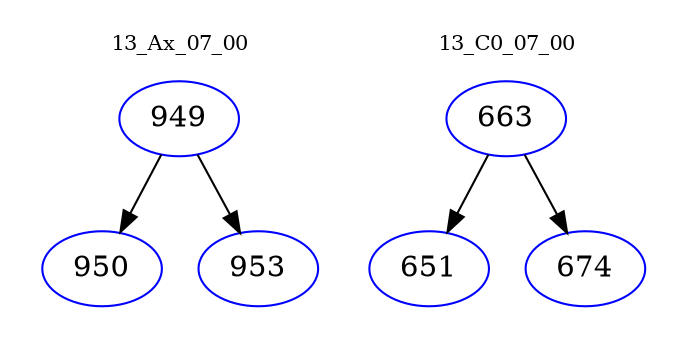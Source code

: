 digraph{
subgraph cluster_0 {
color = white
label = "13_Ax_07_00";
fontsize=10;
T0_949 [label="949", color="blue"]
T0_949 -> T0_950 [color="black"]
T0_950 [label="950", color="blue"]
T0_949 -> T0_953 [color="black"]
T0_953 [label="953", color="blue"]
}
subgraph cluster_1 {
color = white
label = "13_C0_07_00";
fontsize=10;
T1_663 [label="663", color="blue"]
T1_663 -> T1_651 [color="black"]
T1_651 [label="651", color="blue"]
T1_663 -> T1_674 [color="black"]
T1_674 [label="674", color="blue"]
}
}
